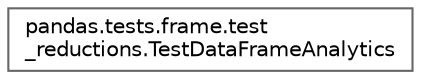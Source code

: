 digraph "Graphical Class Hierarchy"
{
 // LATEX_PDF_SIZE
  bgcolor="transparent";
  edge [fontname=Helvetica,fontsize=10,labelfontname=Helvetica,labelfontsize=10];
  node [fontname=Helvetica,fontsize=10,shape=box,height=0.2,width=0.4];
  rankdir="LR";
  Node0 [id="Node000000",label="pandas.tests.frame.test\l_reductions.TestDataFrameAnalytics",height=0.2,width=0.4,color="grey40", fillcolor="white", style="filled",URL="$da/daf/classpandas_1_1tests_1_1frame_1_1test__reductions_1_1TestDataFrameAnalytics.html",tooltip=" "];
}
